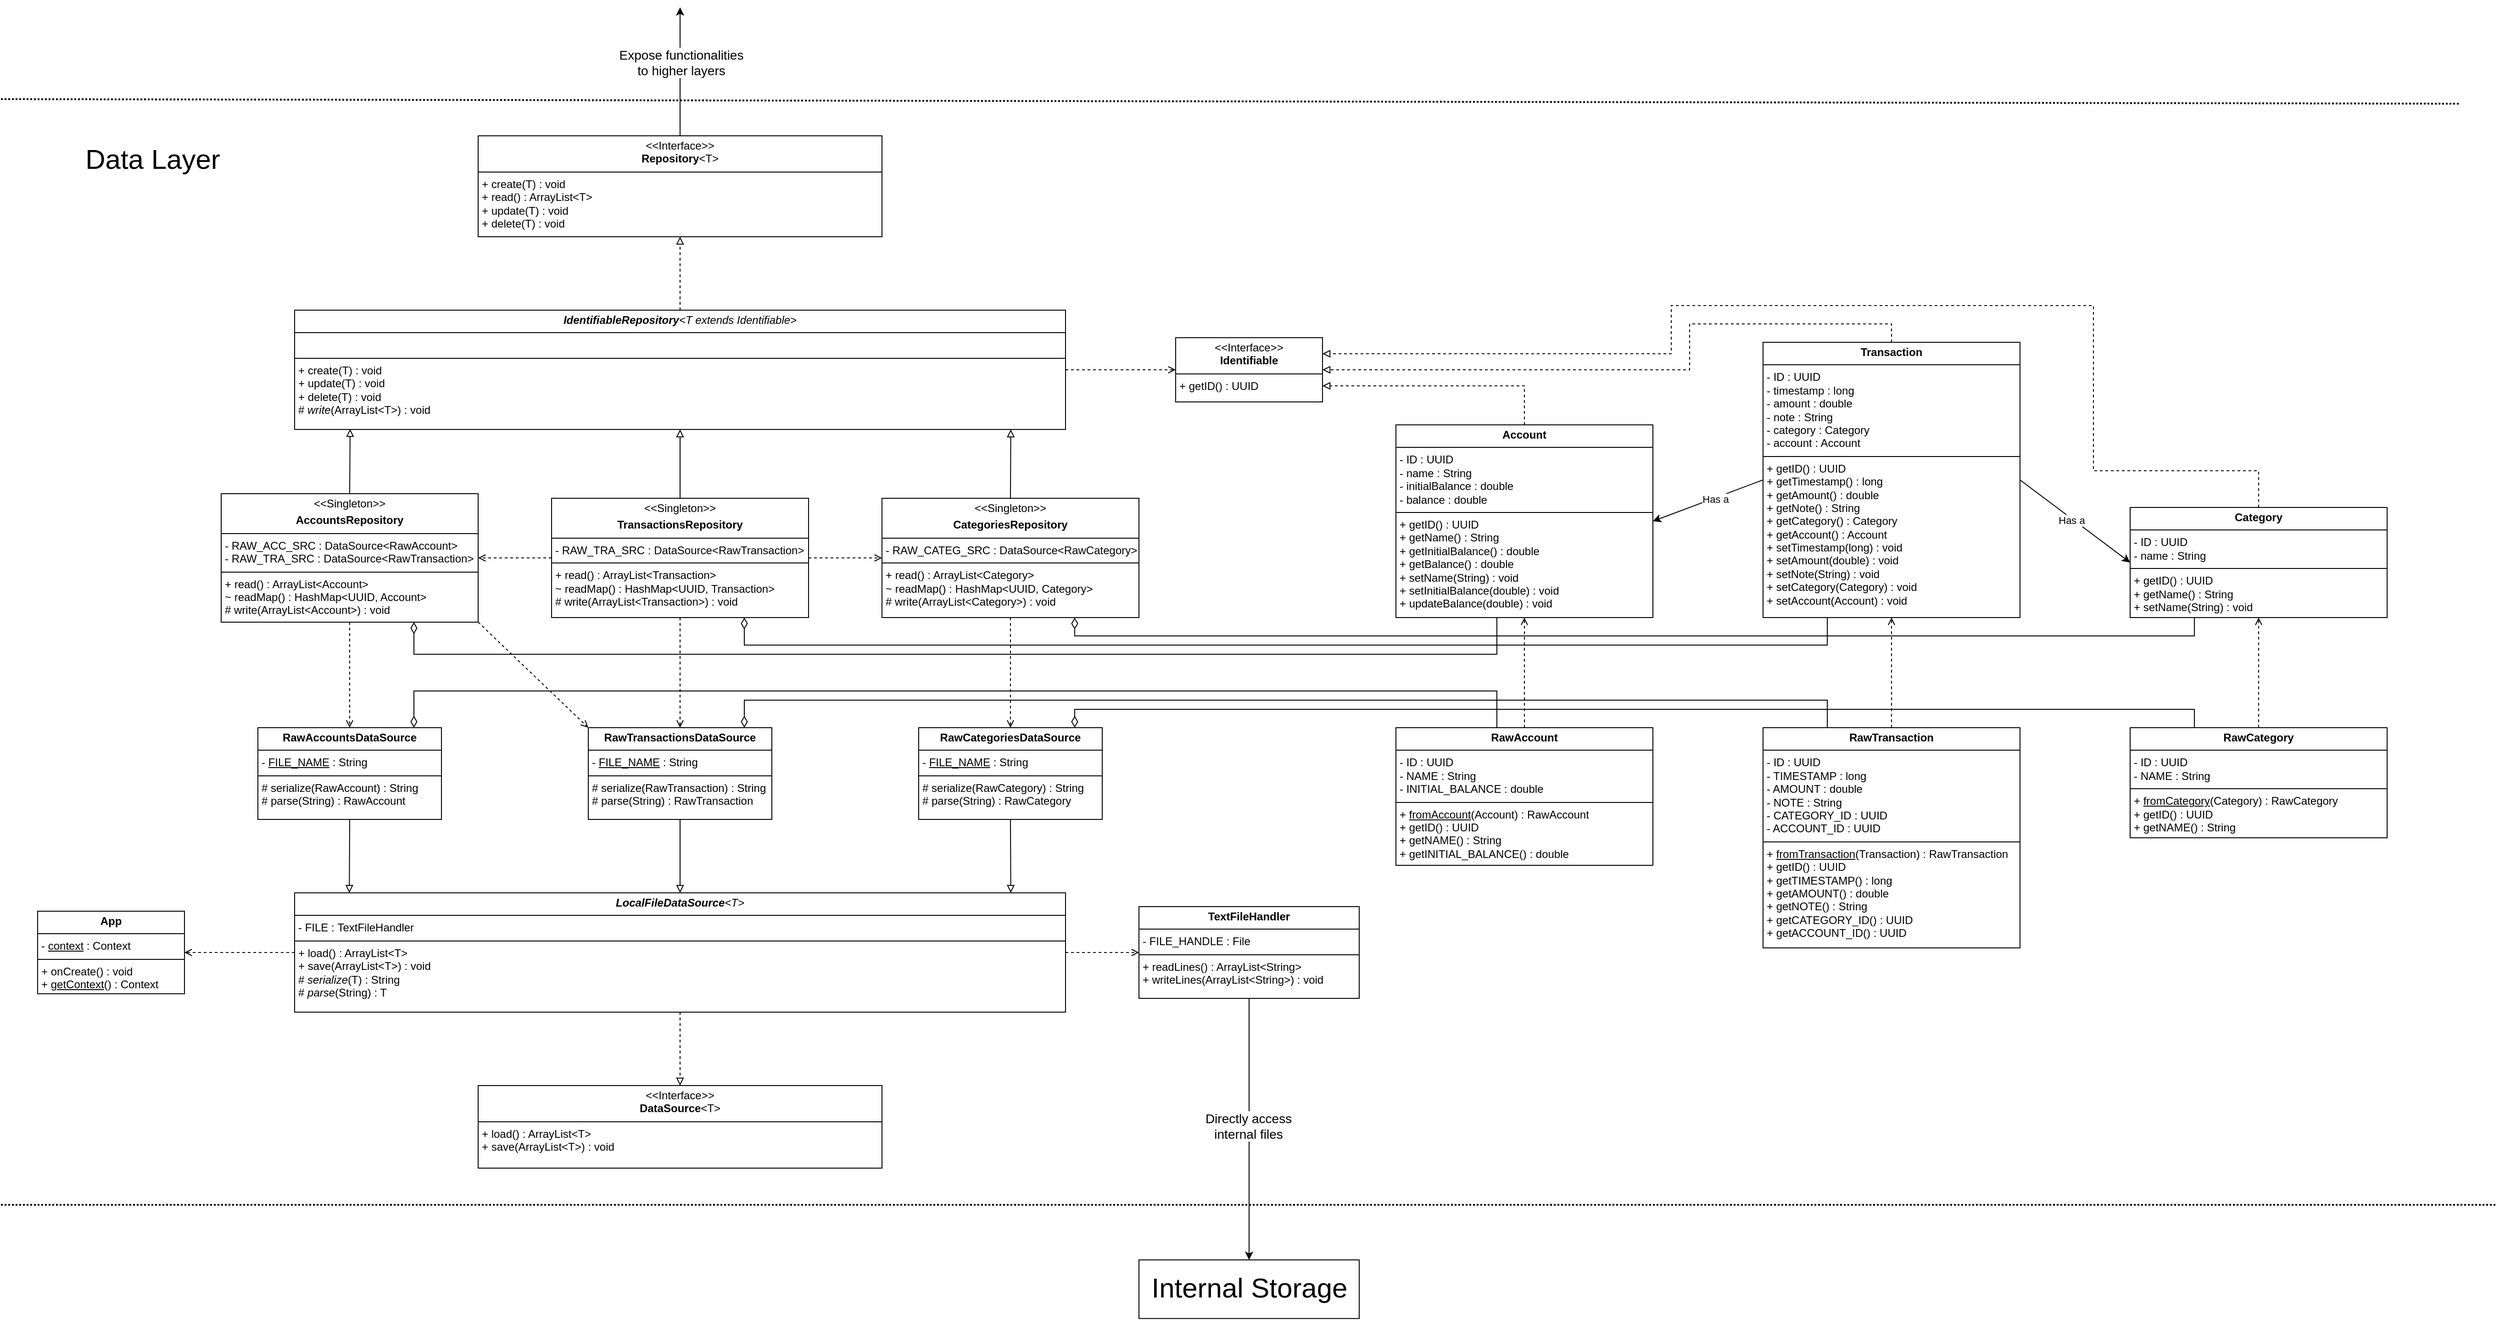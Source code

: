 <mxfile version="26.2.13" pages="2">
  <diagram name="diagram" id="6ukGMBzUbouidtLYa3Sw">
    <mxGraphModel dx="3383" dy="3013" grid="1" gridSize="10" guides="1" tooltips="1" connect="1" arrows="1" fold="1" page="1" pageScale="1" pageWidth="827" pageHeight="1169" background="none" math="0" shadow="0">
      <root>
        <mxCell id="0" />
        <mxCell id="1" parent="0" />
        <mxCell id="Ca-HSD1cl0IYTj0no1Oc-30" style="rounded=0;orthogonalLoop=1;jettySize=auto;html=1;endSize=6;strokeWidth=1;endArrow=block;endFill=0;dashed=1;edgeStyle=orthogonalEdgeStyle;elbow=vertical;entryX=1;entryY=0.75;entryDx=0;entryDy=0;exitX=0.5;exitY=0;exitDx=0;exitDy=0;" parent="1" edge="1" target="Ca-HSD1cl0IYTj0no1Oc-8" source="0mk0P4tBSOYKn8ylM31y-5">
          <mxGeometry relative="1" as="geometry">
            <mxPoint x="940" y="370" as="sourcePoint" />
            <mxPoint x="760" y="320" as="targetPoint" />
          </mxGeometry>
        </mxCell>
        <mxCell id="0mk0P4tBSOYKn8ylM31y-1" style="rounded=0;orthogonalLoop=1;jettySize=auto;html=1;exitX=1;exitY=0.5;exitDx=0;exitDy=0;entryX=0;entryY=0.5;entryDx=0;entryDy=0;endSize=6;strokeWidth=1;endArrow=open;endFill=0;dashed=1;labelBackgroundColor=none;" edge="1" parent="1" source="Ca-HSD1cl0IYTj0no1Oc-15" target="Ca-HSD1cl0IYTj0no1Oc-8">
          <mxGeometry relative="1" as="geometry">
            <mxPoint x="620" y="425.0" as="sourcePoint" />
            <mxPoint x="460" y="425.0" as="targetPoint" />
          </mxGeometry>
        </mxCell>
        <mxCell id="s0Vr-8dEI3E9MCX5EE9J-1" style="edgeStyle=orthogonalEdgeStyle;rounded=0;orthogonalLoop=1;jettySize=auto;html=1;exitX=0.5;exitY=0;exitDx=0;exitDy=0;labelBackgroundColor=none;" edge="1" parent="1" source="Ca-HSD1cl0IYTj0no1Oc-9">
          <mxGeometry relative="1" as="geometry">
            <mxPoint x="-20" y="-65" as="targetPoint" />
          </mxGeometry>
        </mxCell>
        <mxCell id="s0Vr-8dEI3E9MCX5EE9J-3" value="&lt;font style=&quot;font-size: 14px;&quot;&gt;Expose functionalities&lt;/font&gt;&lt;div&gt;&lt;font style=&quot;font-size: 14px;&quot;&gt;to higher layers&lt;/font&gt;&lt;/div&gt;" style="edgeLabel;html=1;align=center;verticalAlign=middle;resizable=0;points=[];labelBackgroundColor=default;" vertex="1" connectable="0" parent="s0Vr-8dEI3E9MCX5EE9J-1">
          <mxGeometry x="0.2" y="1" relative="1" as="geometry">
            <mxPoint x="1" y="4" as="offset" />
          </mxGeometry>
        </mxCell>
        <mxCell id="Ca-HSD1cl0IYTj0no1Oc-9" value="&lt;p style=&quot;margin:0px;margin-top:4px;text-align:center;&quot;&gt;&amp;lt;&amp;lt;Interface&amp;gt;&amp;gt;&lt;br&gt;&lt;b&gt;Repository&lt;/b&gt;&amp;lt;T&amp;gt;&lt;/p&gt;&lt;hr size=&quot;1&quot; style=&quot;border-style:solid;&quot;&gt;&lt;p style=&quot;margin:0px;margin-left:4px;&quot;&gt;+ create(T) : void&lt;br&gt;&lt;/p&gt;&lt;p style=&quot;margin:0px;margin-left:4px;&quot;&gt;+ read() : ArrayList&amp;lt;T&amp;gt;&lt;/p&gt;&lt;p style=&quot;margin:0px;margin-left:4px;&quot;&gt;+ update(T) : void&lt;/p&gt;&lt;p style=&quot;margin:0px;margin-left:4px;&quot;&gt;+ delete(T) : void&lt;/p&gt;" style="verticalAlign=top;align=left;overflow=fill;html=1;whiteSpace=wrap;labelBackgroundColor=none;" parent="1" vertex="1">
          <mxGeometry x="-240" y="75" width="440" height="110" as="geometry" />
        </mxCell>
        <mxCell id="Ca-HSD1cl0IYTj0no1Oc-15" value="&lt;p style=&quot;margin:0px;margin-top:4px;text-align:center;&quot;&gt;&lt;i&gt;&lt;b&gt;IdentifiableRepository&lt;/b&gt;&amp;lt;T extends Identifiable&amp;gt;&lt;/i&gt;&lt;/p&gt;&lt;hr size=&quot;1&quot; style=&quot;border-style:solid;&quot;&gt;&lt;p style=&quot;margin:0px;margin-left:4px;&quot;&gt;&lt;br&gt;&lt;/p&gt;&lt;hr size=&quot;1&quot; style=&quot;border-style:solid;&quot;&gt;&lt;p style=&quot;margin: 0px 0px 0px 4px;&quot;&gt;+ create(T) : void&lt;br&gt;&lt;/p&gt;&lt;p style=&quot;margin: 0px 0px 0px 4px;&quot;&gt;&lt;span style=&quot;color: light-dark(rgb(0, 0, 0), rgb(255, 255, 255));&quot;&gt;+ update(T) : void&lt;/span&gt;&lt;/p&gt;&lt;p style=&quot;margin: 0px 0px 0px 4px;&quot;&gt;+ delete(T) : void&lt;/p&gt;&lt;p style=&quot;margin: 0px 0px 0px 4px;&quot;&gt;#&amp;nbsp;&lt;i&gt;write&lt;/i&gt;(ArrayList&amp;lt;T&amp;gt;) : void&lt;/p&gt;" style="verticalAlign=top;align=left;overflow=fill;html=1;whiteSpace=wrap;labelBackgroundColor=none;" parent="1" vertex="1">
          <mxGeometry x="-440" y="265" width="840" height="130" as="geometry" />
        </mxCell>
        <mxCell id="Ca-HSD1cl0IYTj0no1Oc-22" value="&lt;p style=&quot;margin:0px;margin-top:4px;text-align:center;&quot;&gt;&amp;lt;&amp;lt;Singleton&amp;gt;&amp;gt;&lt;/p&gt;&lt;p style=&quot;margin:0px;margin-top:4px;text-align:center;&quot;&gt;&lt;b&gt;AccountsRepository&lt;/b&gt;&lt;/p&gt;&lt;hr size=&quot;1&quot; style=&quot;border-style:solid;&quot;&gt;&lt;p style=&quot;margin:0px;margin-left:4px;&quot;&gt;&lt;span style=&quot;color: light-dark(rgb(0, 0, 0), rgb(255, 255, 255));&quot;&gt;- RAW_ACC_SRC : DataSource&amp;lt;RawAccount&amp;gt;&lt;/span&gt;&lt;/p&gt;&lt;p style=&quot;margin:0px;margin-left:4px;&quot;&gt;- RAW_TRA_SRC&amp;nbsp;:&amp;nbsp;DataSource&amp;lt;RawTransaction&amp;gt;&lt;/p&gt;&lt;hr size=&quot;1&quot; style=&quot;border-style:solid;&quot;&gt;&lt;p style=&quot;margin: 0px 0px 0px 4px;&quot;&gt;&lt;span style=&quot;color: light-dark(rgb(0, 0, 0), rgb(255, 255, 255));&quot;&gt;+ read() : ArrayList&amp;lt;Account&amp;gt;&lt;/span&gt;&lt;/p&gt;&lt;p style=&quot;margin: 0px 0px 0px 4px;&quot;&gt;~ readMap() :&amp;nbsp;HashMap&amp;lt;UUID, Account&amp;gt;&lt;/p&gt;&lt;p style=&quot;margin: 0px 0px 0px 4px;&quot;&gt;# write(&lt;span style=&quot;color: light-dark(rgb(0, 0, 0), rgb(255, 255, 255));&quot;&gt;ArrayList&amp;lt;Account&amp;gt;&lt;/span&gt;&lt;span style=&quot;color: light-dark(rgb(0, 0, 0), rgb(255, 255, 255));&quot;&gt;) : void&lt;/span&gt;&lt;/p&gt;&lt;div&gt;&lt;br&gt;&lt;/div&gt;" style="verticalAlign=top;align=left;overflow=fill;html=1;whiteSpace=wrap;labelBackgroundColor=none;" parent="1" vertex="1">
          <mxGeometry x="-520" y="465" width="280" height="140" as="geometry" />
        </mxCell>
        <mxCell id="Ca-HSD1cl0IYTj0no1Oc-27" value="&lt;p style=&quot;margin:0px;margin-top:4px;text-align:center;&quot;&gt;&amp;lt;&amp;lt;Singleton&amp;gt;&amp;gt;&lt;/p&gt;&lt;p style=&quot;margin:0px;margin-top:4px;text-align:center;&quot;&gt;&lt;b&gt;CategoriesRepository&lt;/b&gt;&lt;/p&gt;&lt;hr size=&quot;1&quot; style=&quot;border-style:solid;&quot;&gt;&lt;p style=&quot;margin:0px;margin-left:4px;&quot;&gt;&lt;span style=&quot;color: light-dark(rgb(0, 0, 0), rgb(255, 255, 255));&quot;&gt;-&amp;nbsp;&lt;/span&gt;RAW_CATEG_SRC&lt;span style=&quot;color: light-dark(rgb(0, 0, 0), rgb(255, 255, 255));&quot;&gt;&amp;nbsp;: DataSource&amp;lt;RawCategory&amp;gt;&lt;/span&gt;&lt;/p&gt;&lt;hr size=&quot;1&quot; style=&quot;border-style:solid;&quot;&gt;&lt;p style=&quot;margin: 0px 0px 0px 4px;&quot;&gt;&lt;span style=&quot;color: light-dark(rgb(0, 0, 0), rgb(255, 255, 255));&quot;&gt;+ read() : ArrayList&amp;lt;Category&amp;gt;&lt;/span&gt;&lt;/p&gt;&lt;p style=&quot;margin: 0px 0px 0px 4px;&quot;&gt;~ readMap() :&amp;nbsp;HashMap&amp;lt;UUID, Category&amp;gt;&lt;/p&gt;&lt;p style=&quot;margin: 0px 0px 0px 4px;&quot;&gt;# write(&lt;span style=&quot;color: light-dark(rgb(0, 0, 0), rgb(255, 255, 255));&quot;&gt;ArrayList&amp;lt;Category&amp;gt;&lt;/span&gt;&lt;span style=&quot;color: light-dark(rgb(0, 0, 0), rgb(255, 255, 255));&quot;&gt;) : void&lt;/span&gt;&lt;/p&gt;&lt;div&gt;&lt;br&gt;&lt;/div&gt;" style="verticalAlign=top;align=left;overflow=fill;html=1;whiteSpace=wrap;labelBackgroundColor=none;" parent="1" vertex="1">
          <mxGeometry x="200" y="470" width="280" height="130" as="geometry" />
        </mxCell>
        <mxCell id="Ca-HSD1cl0IYTj0no1Oc-28" value="&lt;p style=&quot;margin:0px;margin-top:4px;text-align:center;&quot;&gt;&amp;lt;&amp;lt;Singleton&amp;gt;&amp;gt;&lt;/p&gt;&lt;p style=&quot;margin:0px;margin-top:4px;text-align:center;&quot;&gt;&lt;b&gt;TransactionsRepository&lt;/b&gt;&lt;/p&gt;&lt;hr size=&quot;1&quot; style=&quot;border-style:solid;&quot;&gt;&lt;p style=&quot;margin:0px;margin-left:4px;&quot;&gt;- RAW_TRA_SRC&amp;nbsp;:&amp;nbsp;DataSource&amp;lt;RawTransaction&amp;gt;&lt;/p&gt;&lt;hr size=&quot;1&quot; style=&quot;border-style:solid;&quot;&gt;&lt;p style=&quot;margin: 0px 0px 0px 4px;&quot;&gt;&lt;span style=&quot;color: light-dark(rgb(0, 0, 0), rgb(255, 255, 255));&quot;&gt;+ read() : ArrayList&amp;lt;Transaction&amp;gt;&lt;/span&gt;&lt;/p&gt;&lt;p style=&quot;margin: 0px 0px 0px 4px;&quot;&gt;~ readMap() :&amp;nbsp;HashMap&amp;lt;UUID, Transaction&amp;gt;&lt;/p&gt;&lt;p style=&quot;margin: 0px 0px 0px 4px;&quot;&gt;# write(&lt;span style=&quot;color: light-dark(rgb(0, 0, 0), rgb(255, 255, 255));&quot;&gt;ArrayList&amp;lt;&lt;/span&gt;Transaction&lt;span style=&quot;color: light-dark(rgb(0, 0, 0), rgb(255, 255, 255));&quot;&gt;&amp;gt;&lt;/span&gt;&lt;span style=&quot;color: light-dark(rgb(0, 0, 0), rgb(255, 255, 255));&quot;&gt;) : void&lt;/span&gt;&lt;/p&gt;&lt;div&gt;&lt;br&gt;&lt;/div&gt;" style="verticalAlign=top;align=left;overflow=fill;html=1;whiteSpace=wrap;labelBackgroundColor=none;" parent="1" vertex="1">
          <mxGeometry x="-160" y="470" width="280" height="130" as="geometry" />
        </mxCell>
        <mxCell id="Ca-HSD1cl0IYTj0no1Oc-32" style="rounded=0;orthogonalLoop=1;jettySize=auto;html=1;exitX=0.5;exitY=0;exitDx=0;exitDy=0;entryX=0.5;entryY=1;entryDx=0;entryDy=0;endSize=6;strokeWidth=1;endArrow=block;endFill=0;dashed=1;labelBackgroundColor=none;" parent="1" source="Ca-HSD1cl0IYTj0no1Oc-15" target="Ca-HSD1cl0IYTj0no1Oc-9" edge="1">
          <mxGeometry relative="1" as="geometry">
            <mxPoint x="-340" y="235.0" as="sourcePoint" />
            <mxPoint x="-500" y="235.0" as="targetPoint" />
          </mxGeometry>
        </mxCell>
        <mxCell id="Ca-HSD1cl0IYTj0no1Oc-33" style="rounded=0;orthogonalLoop=1;jettySize=auto;html=1;exitX=0.5;exitY=0;exitDx=0;exitDy=0;endSize=6;strokeWidth=1;endArrow=block;endFill=0;entryX=0.072;entryY=0.996;entryDx=0;entryDy=0;entryPerimeter=0;labelBackgroundColor=none;" parent="1" source="Ca-HSD1cl0IYTj0no1Oc-22" target="Ca-HSD1cl0IYTj0no1Oc-15" edge="1">
          <mxGeometry relative="1" as="geometry">
            <mxPoint x="-510" y="455.0" as="sourcePoint" />
            <mxPoint x="-370" y="425" as="targetPoint" />
          </mxGeometry>
        </mxCell>
        <mxCell id="Ca-HSD1cl0IYTj0no1Oc-34" style="rounded=0;orthogonalLoop=1;jettySize=auto;html=1;exitX=0.5;exitY=0;exitDx=0;exitDy=0;endSize=6;strokeWidth=1;endArrow=block;endFill=0;entryX=0.5;entryY=1;entryDx=0;entryDy=0;labelBackgroundColor=none;" parent="1" source="Ca-HSD1cl0IYTj0no1Oc-28" target="Ca-HSD1cl0IYTj0no1Oc-15" edge="1">
          <mxGeometry relative="1" as="geometry">
            <mxPoint x="-190" y="466" as="sourcePoint" />
            <mxPoint x="-190" y="395" as="targetPoint" />
          </mxGeometry>
        </mxCell>
        <mxCell id="Ca-HSD1cl0IYTj0no1Oc-35" style="rounded=0;orthogonalLoop=1;jettySize=auto;html=1;exitX=0.5;exitY=0;exitDx=0;exitDy=0;endSize=6;strokeWidth=1;endArrow=block;endFill=0;entryX=0.929;entryY=1;entryDx=0;entryDy=0;entryPerimeter=0;labelBackgroundColor=none;" parent="1" source="Ca-HSD1cl0IYTj0no1Oc-27" target="Ca-HSD1cl0IYTj0no1Oc-15" edge="1">
          <mxGeometry relative="1" as="geometry">
            <mxPoint x="170" y="485" as="sourcePoint" />
            <mxPoint x="340" y="415" as="targetPoint" />
          </mxGeometry>
        </mxCell>
        <mxCell id="Ca-HSD1cl0IYTj0no1Oc-36" style="rounded=0;orthogonalLoop=1;jettySize=auto;html=1;exitX=0;exitY=0.5;exitDx=0;exitDy=0;entryX=1;entryY=0.5;entryDx=0;entryDy=0;endSize=6;strokeWidth=1;endArrow=open;endFill=0;dashed=1;labelBackgroundColor=none;" parent="1" source="Ca-HSD1cl0IYTj0no1Oc-28" target="Ca-HSD1cl0IYTj0no1Oc-22" edge="1">
          <mxGeometry relative="1" as="geometry">
            <mxPoint x="-120" y="645.0" as="sourcePoint" />
            <mxPoint x="-280" y="645.0" as="targetPoint" />
          </mxGeometry>
        </mxCell>
        <mxCell id="Ca-HSD1cl0IYTj0no1Oc-37" style="rounded=0;orthogonalLoop=1;jettySize=auto;html=1;exitX=1;exitY=0.5;exitDx=0;exitDy=0;entryX=0;entryY=0.5;entryDx=0;entryDy=0;endSize=6;strokeWidth=1;endArrow=open;endFill=0;dashed=1;labelBackgroundColor=none;" parent="1" source="Ca-HSD1cl0IYTj0no1Oc-28" target="Ca-HSD1cl0IYTj0no1Oc-27" edge="1">
          <mxGeometry relative="1" as="geometry">
            <mxPoint x="40" y="640.0" as="sourcePoint" />
            <mxPoint x="-120" y="640.0" as="targetPoint" />
          </mxGeometry>
        </mxCell>
        <mxCell id="Ca-HSD1cl0IYTj0no1Oc-38" style="rounded=0;orthogonalLoop=1;jettySize=auto;html=1;exitX=0.5;exitY=1;exitDx=0;exitDy=0;entryX=0.5;entryY=0;entryDx=0;entryDy=0;endSize=6;strokeWidth=1;endArrow=open;endFill=0;dashed=1;labelBackgroundColor=none;" parent="1" source="Ca-HSD1cl0IYTj0no1Oc-22" target="Ca-HSD1cl0IYTj0no1Oc-2" edge="1">
          <mxGeometry relative="1" as="geometry">
            <mxPoint x="-413" y="640.0" as="sourcePoint" />
            <mxPoint x="-573" y="640.0" as="targetPoint" />
          </mxGeometry>
        </mxCell>
        <mxCell id="Ca-HSD1cl0IYTj0no1Oc-39" style="rounded=0;orthogonalLoop=1;jettySize=auto;html=1;exitX=1;exitY=1;exitDx=0;exitDy=0;entryX=0;entryY=0;entryDx=0;entryDy=0;endSize=6;strokeWidth=1;endArrow=open;endFill=0;dashed=1;labelBackgroundColor=none;" parent="1" source="Ca-HSD1cl0IYTj0no1Oc-22" target="Ca-HSD1cl0IYTj0no1Oc-19" edge="1">
          <mxGeometry relative="1" as="geometry">
            <mxPoint x="-220" y="630" as="sourcePoint" />
            <mxPoint x="-140" y="710" as="targetPoint" />
          </mxGeometry>
        </mxCell>
        <mxCell id="Ca-HSD1cl0IYTj0no1Oc-40" style="rounded=0;orthogonalLoop=1;jettySize=auto;html=1;exitX=0.5;exitY=1;exitDx=0;exitDy=0;entryX=0.5;entryY=0;entryDx=0;entryDy=0;endSize=6;strokeWidth=1;endArrow=open;endFill=0;dashed=1;labelBackgroundColor=none;" parent="1" source="Ca-HSD1cl0IYTj0no1Oc-28" target="Ca-HSD1cl0IYTj0no1Oc-19" edge="1">
          <mxGeometry relative="1" as="geometry">
            <mxPoint x="50" y="640.0" as="sourcePoint" />
            <mxPoint x="-110" y="640.0" as="targetPoint" />
          </mxGeometry>
        </mxCell>
        <mxCell id="Ca-HSD1cl0IYTj0no1Oc-41" style="rounded=0;orthogonalLoop=1;jettySize=auto;html=1;exitX=0.5;exitY=1;exitDx=0;exitDy=0;entryX=0.5;entryY=0;entryDx=0;entryDy=0;endSize=6;strokeWidth=1;endArrow=open;endFill=0;dashed=1;labelBackgroundColor=none;" parent="1" source="Ca-HSD1cl0IYTj0no1Oc-27" target="Ca-HSD1cl0IYTj0no1Oc-21" edge="1">
          <mxGeometry relative="1" as="geometry">
            <mxPoint x="-10" y="615" as="sourcePoint" />
            <mxPoint x="-10" y="700" as="targetPoint" />
          </mxGeometry>
        </mxCell>
        <mxCell id="Ca-HSD1cl0IYTj0no1Oc-64" value="Data Layer" style="text;html=1;align=center;verticalAlign=middle;resizable=0;points=[];autosize=1;strokeColor=none;fillColor=none;fontSize=30;labelBackgroundColor=none;" parent="1" vertex="1">
          <mxGeometry x="-680" y="75" width="170" height="50" as="geometry" />
        </mxCell>
        <mxCell id="Ca-HSD1cl0IYTj0no1Oc-8" value="&lt;p style=&quot;margin:0px;margin-top:4px;text-align:center;&quot;&gt;&amp;lt;&amp;lt;Interface&amp;gt;&amp;gt;&lt;br&gt;&lt;b&gt;Identifiable&lt;/b&gt;&lt;/p&gt;&lt;hr size=&quot;1&quot; style=&quot;border-style:solid;&quot;&gt;&lt;p style=&quot;margin:0px;margin-left:4px;&quot;&gt;+ getID() : UUID&lt;br&gt;&lt;/p&gt;" style="verticalAlign=top;align=left;overflow=fill;html=1;whiteSpace=wrap;labelBackgroundColor=none;" parent="1" vertex="1">
          <mxGeometry x="520" y="295" width="160" height="70" as="geometry" />
        </mxCell>
        <mxCell id="0mk0P4tBSOYKn8ylM31y-3" value="" style="endArrow=none;html=1;strokeWidth=2;rounded=0;dashed=1;dashPattern=1 1;" edge="1" parent="1">
          <mxGeometry width="50" height="50" relative="1" as="geometry">
            <mxPoint x="-760" y="35" as="sourcePoint" />
            <mxPoint x="1920" y="40" as="targetPoint" />
          </mxGeometry>
        </mxCell>
        <mxCell id="Ca-HSD1cl0IYTj0no1Oc-71" value="" style="group;labelBackgroundColor=none;" parent="1" vertex="1" connectable="0">
          <mxGeometry x="480.003" y="1299.999" width="240" height="63.871" as="geometry" />
        </mxCell>
        <mxCell id="Ca-HSD1cl0IYTj0no1Oc-65" value="" style="rounded=0;whiteSpace=wrap;html=1;labelBackgroundColor=none;" parent="Ca-HSD1cl0IYTj0no1Oc-71" vertex="1">
          <mxGeometry width="240" height="63.871" as="geometry" />
        </mxCell>
        <mxCell id="Ca-HSD1cl0IYTj0no1Oc-66" value="Internal Storage" style="text;html=1;align=center;verticalAlign=middle;resizable=0;points=[];autosize=1;strokeColor=none;fillColor=none;fontSize=30;labelBackgroundColor=none;" parent="Ca-HSD1cl0IYTj0no1Oc-71" vertex="1">
          <mxGeometry y="5.323" width="240" height="50" as="geometry" />
        </mxCell>
        <mxCell id="Ca-HSD1cl0IYTj0no1Oc-2" value="&lt;p style=&quot;margin:0px;margin-top:4px;text-align:center;&quot;&gt;&lt;b&gt;RawAccountsDataSource&lt;/b&gt;&lt;/p&gt;&lt;hr size=&quot;1&quot; style=&quot;border-style:solid;&quot;&gt;&lt;p style=&quot;margin:0px;margin-left:4px;&quot;&gt;- &lt;u&gt;FILE_NAME&lt;/u&gt;&amp;nbsp;: String&lt;/p&gt;&lt;hr size=&quot;1&quot; style=&quot;border-style:solid;&quot;&gt;&lt;p style=&quot;margin: 0px 0px 0px 4px;&quot;&gt;#&lt;span style=&quot;color: light-dark(rgb(0, 0, 0), rgb(255, 255, 255));&quot;&gt;&amp;nbsp;&lt;/span&gt;&lt;span style=&quot;color: light-dark(rgb(0, 0, 0), rgb(255, 255, 255));&quot;&gt;serialize(RawAccount) : String&lt;/span&gt;&lt;/p&gt;&lt;p style=&quot;margin: 0px 0px 0px 4px;&quot;&gt;&lt;span style=&quot;color: light-dark(rgb(0, 0, 0), rgb(255, 255, 255));&quot;&gt;#&amp;nbsp;parse(String) :&amp;nbsp;&lt;/span&gt;&lt;span style=&quot;color: light-dark(rgb(0, 0, 0), rgb(255, 255, 255));&quot;&gt;RawAccount&lt;/span&gt;&lt;/p&gt;" style="verticalAlign=top;align=left;overflow=fill;html=1;whiteSpace=wrap;labelBackgroundColor=none;" parent="1" vertex="1">
          <mxGeometry x="-480" y="720" width="200" height="100" as="geometry" />
        </mxCell>
        <mxCell id="Ca-HSD1cl0IYTj0no1Oc-72" style="edgeStyle=orthogonalEdgeStyle;rounded=0;orthogonalLoop=1;jettySize=auto;html=1;exitX=0.5;exitY=1;exitDx=0;exitDy=0;entryX=0.5;entryY=0;entryDx=0;entryDy=0;labelBackgroundColor=none;" parent="1" source="Ca-HSD1cl0IYTj0no1Oc-7" target="Ca-HSD1cl0IYTj0no1Oc-65" edge="1">
          <mxGeometry relative="1" as="geometry">
            <mxPoint x="600" y="1350" as="targetPoint" />
          </mxGeometry>
        </mxCell>
        <mxCell id="Ca-HSD1cl0IYTj0no1Oc-76" value="&lt;font style=&quot;font-size: 14px;&quot;&gt;Directly access&lt;/font&gt;&lt;div&gt;&lt;font style=&quot;font-size: 14px;&quot;&gt;internal files&lt;/font&gt;&lt;/div&gt;" style="edgeLabel;html=1;align=center;verticalAlign=middle;resizable=0;points=[];labelBackgroundColor=default;" parent="Ca-HSD1cl0IYTj0no1Oc-72" vertex="1" connectable="0">
          <mxGeometry x="-0.025" y="-1" relative="1" as="geometry">
            <mxPoint as="offset" />
          </mxGeometry>
        </mxCell>
        <mxCell id="Ca-HSD1cl0IYTj0no1Oc-6" value="&lt;p style=&quot;margin:0px;margin-top:4px;text-align:center;&quot;&gt;&lt;b style=&quot;color: light-dark(rgb(0, 0, 0), rgb(255, 255, 255));&quot;&gt;&lt;i&gt;LocalFileDataSource&lt;/i&gt;&lt;/b&gt;&lt;span style=&quot;color: light-dark(rgb(0, 0, 0), rgb(255, 255, 255));&quot;&gt;&lt;i&gt;&amp;lt;T&amp;gt;&lt;/i&gt;&lt;/span&gt;&lt;/p&gt;&lt;hr size=&quot;1&quot; style=&quot;border-style:solid;&quot;&gt;&lt;p style=&quot;margin:0px;margin-left:4px;&quot;&gt;- FILE :&amp;nbsp;&lt;span style=&quot;color: light-dark(rgb(0, 0, 0), rgb(255, 255, 255));&quot;&gt;TextFileHandler&lt;/span&gt;&lt;/p&gt;&lt;hr size=&quot;1&quot; style=&quot;border-style:solid;&quot;&gt;&lt;p style=&quot;margin:0px;margin-left:4px;&quot;&gt;+ load() : ArrayList&amp;lt;T&amp;gt;&lt;br&gt;+ save(ArrayList&amp;lt;T&amp;gt;) : void&lt;/p&gt;&lt;p style=&quot;margin:0px;margin-left:4px;&quot;&gt;#&lt;span style=&quot;color: light-dark(rgb(0, 0, 0), rgb(255, 255, 255));&quot;&gt;&amp;nbsp;&lt;/span&gt;&lt;span style=&quot;color: light-dark(rgb(0, 0, 0), rgb(255, 255, 255));&quot;&gt;&lt;i&gt;serialize&lt;/i&gt;(T) : String&lt;/span&gt;&lt;/p&gt;&lt;p style=&quot;margin:0px;margin-left:4px;&quot;&gt;&lt;span style=&quot;color: light-dark(rgb(0, 0, 0), rgb(255, 255, 255));&quot;&gt;# &lt;i&gt;parse&lt;/i&gt;(String) : T&lt;/span&gt;&lt;/p&gt;" style="verticalAlign=top;align=left;overflow=fill;html=1;whiteSpace=wrap;labelBackgroundColor=none;" parent="1" vertex="1">
          <mxGeometry x="-440" y="900" width="840" height="130" as="geometry" />
        </mxCell>
        <mxCell id="Ca-HSD1cl0IYTj0no1Oc-7" value="&lt;p style=&quot;margin:0px;margin-top:4px;text-align:center;&quot;&gt;&lt;b&gt;TextFileHandler&lt;/b&gt;&lt;/p&gt;&lt;hr size=&quot;1&quot; style=&quot;border-style:solid;&quot;&gt;&lt;p style=&quot;margin:0px;margin-left:4px;&quot;&gt;- FILE_HANDLE : File&lt;/p&gt;&lt;hr size=&quot;1&quot; style=&quot;border-style:solid;&quot;&gt;&lt;p style=&quot;margin:0px;margin-left:4px;&quot;&gt;+ readLines() : ArrayList&amp;lt;String&amp;gt;&lt;/p&gt;&lt;p style=&quot;margin:0px;margin-left:4px;&quot;&gt;+ writeLines(&lt;span style=&quot;color: light-dark(rgb(0, 0, 0), rgb(255, 255, 255));&quot;&gt;ArrayList&amp;lt;String&amp;gt;&lt;/span&gt;&lt;span style=&quot;color: light-dark(rgb(0, 0, 0), rgb(255, 255, 255));&quot;&gt;) : void&lt;/span&gt;&lt;/p&gt;" style="verticalAlign=top;align=left;overflow=fill;html=1;whiteSpace=wrap;labelBackgroundColor=none;" parent="1" vertex="1">
          <mxGeometry x="480" y="915" width="240" height="100" as="geometry" />
        </mxCell>
        <mxCell id="Ca-HSD1cl0IYTj0no1Oc-11" value="&lt;p style=&quot;margin:0px;margin-top:4px;text-align:center;&quot;&gt;&amp;lt;&amp;lt;Interface&amp;gt;&amp;gt;&lt;br&gt;&lt;b&gt;DataSource&lt;/b&gt;&amp;lt;T&amp;gt;&lt;/p&gt;&lt;hr size=&quot;1&quot; style=&quot;border-style:solid;&quot;&gt;&lt;p style=&quot;margin:0px;margin-left:4px;&quot;&gt;&lt;span style=&quot;color: light-dark(rgb(0, 0, 0), rgb(255, 255, 255));&quot;&gt;+ load() : ArrayList&amp;lt;T&amp;gt;&lt;/span&gt;&lt;/p&gt;&lt;p style=&quot;margin:0px;margin-left:4px;&quot;&gt;+ save(&lt;span style=&quot;color: light-dark(rgb(0, 0, 0), rgb(255, 255, 255));&quot;&gt;ArrayList&amp;lt;T&amp;gt;&lt;/span&gt;&lt;span style=&quot;color: light-dark(rgb(0, 0, 0), rgb(255, 255, 255));&quot;&gt;) : void&lt;/span&gt;&lt;/p&gt;&lt;p style=&quot;margin:0px;margin-left:4px;&quot;&gt;&lt;br&gt;&lt;/p&gt;" style="verticalAlign=top;align=left;overflow=fill;html=1;whiteSpace=wrap;labelBackgroundColor=none;" parent="1" vertex="1">
          <mxGeometry x="-240" y="1110" width="440" height="90" as="geometry" />
        </mxCell>
        <mxCell id="Ca-HSD1cl0IYTj0no1Oc-19" value="&lt;p style=&quot;margin:0px;margin-top:4px;text-align:center;&quot;&gt;&lt;b&gt;RawTransactionsDataSource&lt;/b&gt;&lt;/p&gt;&lt;hr size=&quot;1&quot; style=&quot;border-style:solid;&quot;&gt;&lt;p style=&quot;margin:0px;margin-left:4px;&quot;&gt;- &lt;u&gt;FILE_NAME&lt;/u&gt;&amp;nbsp;: String&lt;/p&gt;&lt;hr size=&quot;1&quot; style=&quot;border-style:solid;&quot;&gt;&lt;p style=&quot;margin: 0px 0px 0px 4px;&quot;&gt;#&lt;span style=&quot;color: light-dark(rgb(0, 0, 0), rgb(255, 255, 255));&quot;&gt;&amp;nbsp;&lt;/span&gt;&lt;span style=&quot;color: light-dark(rgb(0, 0, 0), rgb(255, 255, 255));&quot;&gt;serialize(RawTransaction) : String&lt;/span&gt;&lt;/p&gt;&lt;p style=&quot;margin: 0px 0px 0px 4px;&quot;&gt;&lt;span style=&quot;color: light-dark(rgb(0, 0, 0), rgb(255, 255, 255));&quot;&gt;#&amp;nbsp;parse(String) :&amp;nbsp;&lt;/span&gt;&lt;span style=&quot;color: light-dark(rgb(0, 0, 0), rgb(255, 255, 255));&quot;&gt;RawTransaction&lt;/span&gt;&lt;/p&gt;" style="verticalAlign=top;align=left;overflow=fill;html=1;whiteSpace=wrap;labelBackgroundColor=none;" parent="1" vertex="1">
          <mxGeometry x="-120" y="720" width="200" height="100" as="geometry" />
        </mxCell>
        <mxCell id="Ca-HSD1cl0IYTj0no1Oc-21" value="&lt;p style=&quot;margin:0px;margin-top:4px;text-align:center;&quot;&gt;&lt;b&gt;RawCategoriesDataSource&lt;/b&gt;&lt;/p&gt;&lt;hr size=&quot;1&quot; style=&quot;border-style:solid;&quot;&gt;&lt;p style=&quot;margin:0px;margin-left:4px;&quot;&gt;- &lt;u&gt;FILE_NAME&lt;/u&gt;&amp;nbsp;: String&lt;/p&gt;&lt;hr size=&quot;1&quot; style=&quot;border-style:solid;&quot;&gt;&lt;p style=&quot;margin: 0px 0px 0px 4px;&quot;&gt;#&lt;span style=&quot;color: light-dark(rgb(0, 0, 0), rgb(255, 255, 255));&quot;&gt;&amp;nbsp;&lt;/span&gt;&lt;span style=&quot;color: light-dark(rgb(0, 0, 0), rgb(255, 255, 255));&quot;&gt;serialize(RawCategory) : String&lt;/span&gt;&lt;/p&gt;&lt;p style=&quot;margin: 0px 0px 0px 4px;&quot;&gt;&lt;span style=&quot;color: light-dark(rgb(0, 0, 0), rgb(255, 255, 255));&quot;&gt;#&amp;nbsp;parse(String) :&amp;nbsp;&lt;/span&gt;&lt;span style=&quot;color: light-dark(rgb(0, 0, 0), rgb(255, 255, 255));&quot;&gt;RawCategory&lt;/span&gt;&lt;/p&gt;" style="verticalAlign=top;align=left;overflow=fill;html=1;whiteSpace=wrap;labelBackgroundColor=none;" parent="1" vertex="1">
          <mxGeometry x="240" y="720" width="200" height="100" as="geometry" />
        </mxCell>
        <mxCell id="Ca-HSD1cl0IYTj0no1Oc-26" value="&lt;p style=&quot;margin:0px;margin-top:4px;text-align:center;&quot;&gt;&lt;b&gt;App&lt;/b&gt;&lt;/p&gt;&lt;hr size=&quot;1&quot; style=&quot;border-style:solid;&quot;&gt;&lt;p style=&quot;margin:0px;margin-left:4px;&quot;&gt;- &lt;u&gt;context&lt;/u&gt;&amp;nbsp;: Context&lt;/p&gt;&lt;hr size=&quot;1&quot; style=&quot;border-style:solid;&quot;&gt;&lt;p style=&quot;margin:0px;margin-left:4px;&quot;&gt;+ onCreate() : void&lt;/p&gt;&lt;p style=&quot;margin:0px;margin-left:4px;&quot;&gt;+ &lt;u&gt;getContext&lt;/u&gt;() : Context&lt;/p&gt;" style="verticalAlign=top;align=left;overflow=fill;html=1;whiteSpace=wrap;labelBackgroundColor=none;" parent="1" vertex="1">
          <mxGeometry x="-720" y="920" width="160" height="90" as="geometry" />
        </mxCell>
        <mxCell id="Ca-HSD1cl0IYTj0no1Oc-42" style="rounded=0;orthogonalLoop=1;jettySize=auto;html=1;exitX=0.5;exitY=1;exitDx=0;exitDy=0;entryX=0.5;entryY=0;entryDx=0;entryDy=0;endSize=6;strokeWidth=1;endArrow=block;endFill=0;labelBackgroundColor=none;" parent="1" source="Ca-HSD1cl0IYTj0no1Oc-19" target="Ca-HSD1cl0IYTj0no1Oc-6" edge="1">
          <mxGeometry relative="1" as="geometry">
            <mxPoint x="-80" y="870.0" as="sourcePoint" />
            <mxPoint x="-240" y="870.0" as="targetPoint" />
          </mxGeometry>
        </mxCell>
        <mxCell id="Ca-HSD1cl0IYTj0no1Oc-43" style="rounded=0;orthogonalLoop=1;jettySize=auto;html=1;exitX=0.5;exitY=1;exitDx=0;exitDy=0;entryX=0.5;entryY=0;entryDx=0;entryDy=0;endSize=6;strokeWidth=1;endArrow=block;endFill=0;dashed=1;labelBackgroundColor=none;" parent="1" source="Ca-HSD1cl0IYTj0no1Oc-6" target="Ca-HSD1cl0IYTj0no1Oc-11" edge="1">
          <mxGeometry relative="1" as="geometry">
            <mxPoint x="-413" y="930.0" as="sourcePoint" />
            <mxPoint x="-573" y="930.0" as="targetPoint" />
          </mxGeometry>
        </mxCell>
        <mxCell id="Ca-HSD1cl0IYTj0no1Oc-44" style="rounded=0;orthogonalLoop=1;jettySize=auto;html=1;exitX=0.5;exitY=1;exitDx=0;exitDy=0;endSize=6;strokeWidth=1;endArrow=block;endFill=0;entryX=0.929;entryY=0;entryDx=0;entryDy=0;entryPerimeter=0;labelBackgroundColor=none;" parent="1" source="Ca-HSD1cl0IYTj0no1Oc-21" target="Ca-HSD1cl0IYTj0no1Oc-6" edge="1">
          <mxGeometry relative="1" as="geometry">
            <mxPoint x="-10" y="830" as="sourcePoint" />
            <mxPoint x="320" y="870" as="targetPoint" />
          </mxGeometry>
        </mxCell>
        <mxCell id="Ca-HSD1cl0IYTj0no1Oc-45" style="rounded=0;orthogonalLoop=1;jettySize=auto;html=1;exitX=0.5;exitY=1;exitDx=0;exitDy=0;endSize=6;strokeWidth=1;endArrow=block;endFill=0;entryX=0.071;entryY=0;entryDx=0;entryDy=0;entryPerimeter=0;labelBackgroundColor=none;" parent="1" source="Ca-HSD1cl0IYTj0no1Oc-2" target="Ca-HSD1cl0IYTj0no1Oc-6" edge="1">
          <mxGeometry relative="1" as="geometry">
            <mxPoint x="-390" y="820" as="sourcePoint" />
            <mxPoint x="-390" y="900" as="targetPoint" />
          </mxGeometry>
        </mxCell>
        <mxCell id="Ca-HSD1cl0IYTj0no1Oc-46" style="rounded=0;orthogonalLoop=1;jettySize=auto;html=1;entryX=0;entryY=0.5;entryDx=0;entryDy=0;endSize=6;strokeWidth=1;endArrow=open;endFill=0;dashed=1;exitX=1;exitY=0.5;exitDx=0;exitDy=0;labelBackgroundColor=none;" parent="1" source="Ca-HSD1cl0IYTj0no1Oc-6" target="Ca-HSD1cl0IYTj0no1Oc-7" edge="1">
          <mxGeometry relative="1" as="geometry">
            <mxPoint x="400" y="1279" as="sourcePoint" />
            <mxPoint x="480" y="1120" as="targetPoint" />
          </mxGeometry>
        </mxCell>
        <mxCell id="Ca-HSD1cl0IYTj0no1Oc-52" style="rounded=0;orthogonalLoop=1;jettySize=auto;html=1;exitX=0;exitY=0.5;exitDx=0;exitDy=0;entryX=1;entryY=0.5;entryDx=0;entryDy=0;endSize=6;strokeWidth=1;endArrow=open;endFill=0;dashed=1;labelBackgroundColor=none;" parent="1" source="Ca-HSD1cl0IYTj0no1Oc-6" target="Ca-HSD1cl0IYTj0no1Oc-26" edge="1">
          <mxGeometry relative="1" as="geometry">
            <mxPoint x="-360" y="1060" as="sourcePoint" />
            <mxPoint x="-520" y="1060" as="targetPoint" />
          </mxGeometry>
        </mxCell>
        <mxCell id="0mk0P4tBSOYKn8ylM31y-11" value="" style="endArrow=none;dashed=1;html=1;dashPattern=1 1;strokeWidth=2;rounded=0;" edge="1" parent="1">
          <mxGeometry width="50" height="50" relative="1" as="geometry">
            <mxPoint x="-760" y="1240" as="sourcePoint" />
            <mxPoint x="1960" y="1240" as="targetPoint" />
          </mxGeometry>
        </mxCell>
        <mxCell id="0mk0P4tBSOYKn8ylM31y-13" style="rounded=0;orthogonalLoop=1;jettySize=auto;html=1;endSize=10;strokeWidth=1;endArrow=diamondThin;endFill=0;edgeStyle=orthogonalEdgeStyle;exitX=0.25;exitY=0;exitDx=0;exitDy=0;entryX=0.85;entryY=0;entryDx=0;entryDy=0;entryPerimeter=0;" edge="1" parent="1" source="0mk0P4tBSOYKn8ylM31y-9" target="Ca-HSD1cl0IYTj0no1Oc-21">
          <mxGeometry relative="1" as="geometry">
            <mxPoint x="1170" y="700" as="sourcePoint" />
            <mxPoint x="410" y="710" as="targetPoint" />
            <Array as="points">
              <mxPoint x="1630" y="700" />
              <mxPoint x="410" y="700" />
            </Array>
          </mxGeometry>
        </mxCell>
        <mxCell id="0mk0P4tBSOYKn8ylM31y-17" style="rounded=0;orthogonalLoop=1;jettySize=auto;html=1;endSize=10;strokeWidth=1;endArrow=diamondThin;endFill=0;edgeStyle=orthogonalEdgeStyle;exitX=0.25;exitY=0;exitDx=0;exitDy=0;entryX=0.85;entryY=0;entryDx=0;entryDy=0;entryPerimeter=0;" edge="1" parent="1" source="0mk0P4tBSOYKn8ylM31y-10" target="Ca-HSD1cl0IYTj0no1Oc-19">
          <mxGeometry relative="1" as="geometry">
            <mxPoint x="1350" y="710" as="sourcePoint" />
            <mxPoint x="50" y="710" as="targetPoint" />
            <Array as="points">
              <mxPoint x="1230" y="690" />
              <mxPoint x="50" y="690" />
            </Array>
          </mxGeometry>
        </mxCell>
        <mxCell id="0mk0P4tBSOYKn8ylM31y-18" style="rounded=0;orthogonalLoop=1;jettySize=auto;html=1;endSize=10;strokeWidth=1;endArrow=diamondThin;endFill=0;edgeStyle=orthogonalEdgeStyle;exitX=0.25;exitY=0;exitDx=0;exitDy=0;entryX=0.85;entryY=0;entryDx=0;entryDy=0;entryPerimeter=0;" edge="1" parent="1" source="0mk0P4tBSOYKn8ylM31y-8" target="Ca-HSD1cl0IYTj0no1Oc-2">
          <mxGeometry relative="1" as="geometry">
            <mxPoint x="950" y="710" as="sourcePoint" />
            <mxPoint x="-310" y="710" as="targetPoint" />
            <Array as="points">
              <mxPoint x="870" y="680" />
              <mxPoint x="-310" y="680" />
            </Array>
          </mxGeometry>
        </mxCell>
        <mxCell id="0mk0P4tBSOYKn8ylM31y-19" style="rounded=0;orthogonalLoop=1;jettySize=auto;html=1;exitX=0.25;exitY=1;exitDx=0;exitDy=0;endSize=10;strokeWidth=1;endArrow=diamondThin;endFill=0;edgeStyle=orthogonalEdgeStyle;entryX=0.75;entryY=1;entryDx=0;entryDy=0;" edge="1" parent="1" source="0mk0P4tBSOYKn8ylM31y-6" target="Ca-HSD1cl0IYTj0no1Oc-27">
          <mxGeometry relative="1" as="geometry">
            <mxPoint x="1710" y="640.0" as="sourcePoint" />
            <mxPoint x="1550" y="640" as="targetPoint" />
            <Array as="points">
              <mxPoint x="1630" y="620" />
              <mxPoint x="410" y="620" />
            </Array>
          </mxGeometry>
        </mxCell>
        <mxCell id="0mk0P4tBSOYKn8ylM31y-20" style="rounded=0;orthogonalLoop=1;jettySize=auto;html=1;endSize=10;strokeWidth=1;endArrow=diamondThin;endFill=0;edgeStyle=orthogonalEdgeStyle;entryX=0.75;entryY=1;entryDx=0;entryDy=0;exitX=0.25;exitY=1;exitDx=0;exitDy=0;" edge="1" parent="1" source="0mk0P4tBSOYKn8ylM31y-7" target="Ca-HSD1cl0IYTj0no1Oc-28">
          <mxGeometry relative="1" as="geometry">
            <mxPoint x="1240" y="650" as="sourcePoint" />
            <mxPoint x="10" y="630" as="targetPoint" />
            <Array as="points">
              <mxPoint x="1230" y="630" />
              <mxPoint x="50" y="630" />
            </Array>
          </mxGeometry>
        </mxCell>
        <mxCell id="0mk0P4tBSOYKn8ylM31y-21" style="rounded=0;orthogonalLoop=1;jettySize=auto;html=1;exitX=0.25;exitY=1;exitDx=0;exitDy=0;endSize=10;strokeWidth=1;endArrow=diamondThin;endFill=0;edgeStyle=orthogonalEdgeStyle;entryX=0.75;entryY=1;entryDx=0;entryDy=0;" edge="1" parent="1" source="0mk0P4tBSOYKn8ylM31y-5" target="Ca-HSD1cl0IYTj0no1Oc-22">
          <mxGeometry relative="1" as="geometry">
            <mxPoint x="910" y="610" as="sourcePoint" />
            <mxPoint x="-350" y="620" as="targetPoint" />
            <Array as="points">
              <mxPoint x="870" y="640" />
              <mxPoint x="-310" y="640" />
            </Array>
          </mxGeometry>
        </mxCell>
        <mxCell id="0mk0P4tBSOYKn8ylM31y-5" value="&lt;p style=&quot;margin:0px;margin-top:4px;text-align:center;&quot;&gt;&lt;b&gt;Account&lt;/b&gt;&lt;/p&gt;&lt;hr size=&quot;1&quot; style=&quot;border-style:solid;&quot;&gt;&lt;p style=&quot;margin:0px;margin-left:4px;&quot;&gt;- ID : UUID&lt;/p&gt;&lt;p style=&quot;margin:0px;margin-left:4px;&quot;&gt;- name : String&lt;/p&gt;&lt;p style=&quot;margin:0px;margin-left:4px;&quot;&gt;- initialBalance : double&lt;/p&gt;&lt;p style=&quot;margin:0px;margin-left:4px;&quot;&gt;- balance : double&lt;/p&gt;&lt;hr size=&quot;1&quot; style=&quot;border-style:solid;&quot;&gt;&lt;p style=&quot;margin:0px;margin-left:4px;&quot;&gt;+ getID() : UUID&lt;/p&gt;&lt;p style=&quot;margin:0px;margin-left:4px;&quot;&gt;+ getName() : String&lt;/p&gt;&lt;p style=&quot;margin:0px;margin-left:4px;&quot;&gt;+ getInitialBalance() : double&lt;/p&gt;&lt;p style=&quot;margin:0px;margin-left:4px;&quot;&gt;+ getBalance() : double&lt;/p&gt;&lt;p style=&quot;margin:0px;margin-left:4px;&quot;&gt;+ setName(String) : void&lt;/p&gt;&lt;p style=&quot;margin:0px;margin-left:4px;&quot;&gt;+ setInitialBalance(double) : void&lt;/p&gt;&lt;p style=&quot;margin:0px;margin-left:4px;&quot;&gt;+ updateBalance(double) : void&lt;/p&gt;&lt;div&gt;&lt;br&gt;&lt;/div&gt;" style="verticalAlign=top;align=left;overflow=fill;html=1;whiteSpace=wrap;" vertex="1" parent="1">
          <mxGeometry x="760" y="390" width="280" height="210" as="geometry" />
        </mxCell>
        <mxCell id="0mk0P4tBSOYKn8ylM31y-6" value="&lt;p style=&quot;margin:0px;margin-top:4px;text-align:center;&quot;&gt;&lt;b&gt;Category&lt;/b&gt;&lt;/p&gt;&lt;hr size=&quot;1&quot; style=&quot;border-style:solid;&quot;&gt;&lt;p style=&quot;margin:0px;margin-left:4px;&quot;&gt;- ID : UUID&lt;/p&gt;&lt;p style=&quot;margin:0px;margin-left:4px;&quot;&gt;- name : String&lt;/p&gt;&lt;hr size=&quot;1&quot; style=&quot;border-style:solid;&quot;&gt;&lt;p style=&quot;margin:0px;margin-left:4px;&quot;&gt;+ getID() : UUID&lt;/p&gt;&lt;p style=&quot;margin:0px;margin-left:4px;&quot;&gt;+ getName() : String&lt;/p&gt;&lt;p style=&quot;margin:0px;margin-left:4px;&quot;&gt;+ setName(String) : void&lt;/p&gt;&lt;div&gt;&lt;br&gt;&lt;/div&gt;" style="verticalAlign=top;align=left;overflow=fill;html=1;whiteSpace=wrap;" vertex="1" parent="1">
          <mxGeometry x="1560" y="480" width="280" height="120" as="geometry" />
        </mxCell>
        <mxCell id="0mk0P4tBSOYKn8ylM31y-26" style="rounded=0;orthogonalLoop=1;jettySize=auto;html=1;exitX=0;exitY=0.5;exitDx=0;exitDy=0;entryX=1;entryY=0.5;entryDx=0;entryDy=0;" edge="1" parent="1" source="0mk0P4tBSOYKn8ylM31y-7" target="0mk0P4tBSOYKn8ylM31y-5">
          <mxGeometry relative="1" as="geometry" />
        </mxCell>
        <mxCell id="0mk0P4tBSOYKn8ylM31y-29" value="Has a" style="edgeLabel;html=1;align=center;verticalAlign=middle;resizable=0;points=[];" vertex="1" connectable="0" parent="0mk0P4tBSOYKn8ylM31y-26">
          <mxGeometry x="-0.119" y="1" relative="1" as="geometry">
            <mxPoint as="offset" />
          </mxGeometry>
        </mxCell>
        <mxCell id="0mk0P4tBSOYKn8ylM31y-27" style="rounded=0;orthogonalLoop=1;jettySize=auto;html=1;exitX=1;exitY=0.5;exitDx=0;exitDy=0;entryX=0;entryY=0.5;entryDx=0;entryDy=0;" edge="1" parent="1" source="0mk0P4tBSOYKn8ylM31y-7" target="0mk0P4tBSOYKn8ylM31y-6">
          <mxGeometry relative="1" as="geometry" />
        </mxCell>
        <mxCell id="0mk0P4tBSOYKn8ylM31y-28" value="Has a" style="edgeLabel;html=1;align=center;verticalAlign=middle;resizable=0;points=[];" vertex="1" connectable="0" parent="0mk0P4tBSOYKn8ylM31y-27">
          <mxGeometry x="-0.055" y="-1" relative="1" as="geometry">
            <mxPoint as="offset" />
          </mxGeometry>
        </mxCell>
        <mxCell id="0mk0P4tBSOYKn8ylM31y-7" value="&lt;p style=&quot;margin:0px;margin-top:4px;text-align:center;&quot;&gt;&lt;b&gt;Transaction&lt;/b&gt;&lt;/p&gt;&lt;hr size=&quot;1&quot; style=&quot;border-style:solid;&quot;&gt;&lt;p style=&quot;margin:0px;margin-left:4px;&quot;&gt;- ID : UUID&lt;/p&gt;&lt;p style=&quot;margin:0px;margin-left:4px;&quot;&gt;- timestamp : long&lt;/p&gt;&lt;p style=&quot;margin:0px;margin-left:4px;&quot;&gt;- amount : double&lt;/p&gt;&lt;p style=&quot;margin:0px;margin-left:4px;&quot;&gt;- note : String&lt;/p&gt;&lt;p style=&quot;margin:0px;margin-left:4px;&quot;&gt;- category : Category&lt;/p&gt;&lt;p style=&quot;margin:0px;margin-left:4px;&quot;&gt;- account : Account&lt;/p&gt;&lt;hr size=&quot;1&quot; style=&quot;border-style:solid;&quot;&gt;&lt;p style=&quot;margin:0px;margin-left:4px;&quot;&gt;+ getID() : UUID&lt;/p&gt;&lt;p style=&quot;margin:0px;margin-left:4px;&quot;&gt;+ getTimestamp() : long&lt;/p&gt;&lt;p style=&quot;margin:0px;margin-left:4px;&quot;&gt;+ getAmount() : double&lt;/p&gt;&lt;p style=&quot;margin:0px;margin-left:4px;&quot;&gt;+ getNote() : String&lt;/p&gt;&lt;p style=&quot;margin:0px;margin-left:4px;&quot;&gt;+ getCategory() : Category&lt;/p&gt;&lt;p style=&quot;margin:0px;margin-left:4px;&quot;&gt;+ getAccount() : Account&lt;/p&gt;&lt;p style=&quot;margin:0px;margin-left:4px;&quot;&gt;+ setTimestamp(long) : void&lt;/p&gt;&lt;p style=&quot;margin:0px;margin-left:4px;&quot;&gt;+ setAmount(double) : void&lt;/p&gt;&lt;p style=&quot;margin:0px;margin-left:4px;&quot;&gt;+ setNote(String) : void&lt;/p&gt;&lt;p style=&quot;margin:0px;margin-left:4px;&quot;&gt;+ setCategory(Category) : void&lt;/p&gt;&lt;p style=&quot;margin:0px;margin-left:4px;&quot;&gt;+ setAccount(Account) : void&lt;/p&gt;&lt;div&gt;&lt;br&gt;&lt;/div&gt;" style="verticalAlign=top;align=left;overflow=fill;html=1;whiteSpace=wrap;" vertex="1" parent="1">
          <mxGeometry x="1160" y="300" width="280" height="300" as="geometry" />
        </mxCell>
        <mxCell id="0mk0P4tBSOYKn8ylM31y-8" value="&lt;p style=&quot;margin: 4px 0px 0px; text-align: center;&quot;&gt;&lt;b&gt;RawAccount&lt;/b&gt;&lt;/p&gt;&lt;hr size=&quot;1&quot; style=&quot;border-style:solid;&quot;&gt;&lt;p style=&quot;margin:0px;margin-left:4px;&quot;&gt;- ID : UUID&lt;/p&gt;&lt;p style=&quot;margin:0px;margin-left:4px;&quot;&gt;- NAME : String&lt;/p&gt;&lt;p style=&quot;margin:0px;margin-left:4px;&quot;&gt;- INITIAL_BALANCE : double&lt;/p&gt;&lt;hr size=&quot;1&quot; style=&quot;border-style:solid;&quot;&gt;&lt;p style=&quot;margin:0px;margin-left:4px;&quot;&gt;+ &lt;u&gt;fromAccount&lt;/u&gt;(Account) : RawAccount&lt;/p&gt;&lt;p style=&quot;margin:0px;margin-left:4px;&quot;&gt;+ getID() : UUID&lt;/p&gt;&lt;p style=&quot;margin:0px;margin-left:4px;&quot;&gt;+ getNAME() : String&lt;/p&gt;&lt;p style=&quot;margin:0px;margin-left:4px;&quot;&gt;+ getINITIAL_BALANCE() : double&lt;/p&gt;&lt;div&gt;&lt;br&gt;&lt;/div&gt;" style="verticalAlign=top;align=left;overflow=fill;html=1;whiteSpace=wrap;" vertex="1" parent="1">
          <mxGeometry x="760" y="720" width="280" height="150" as="geometry" />
        </mxCell>
        <mxCell id="0mk0P4tBSOYKn8ylM31y-9" value="&lt;p style=&quot;margin:0px;margin-top:4px;text-align:center;&quot;&gt;&lt;b&gt;RawCategory&lt;/b&gt;&lt;/p&gt;&lt;hr size=&quot;1&quot; style=&quot;border-style:solid;&quot;&gt;&lt;p style=&quot;margin:0px;margin-left:4px;&quot;&gt;- ID : UUID&lt;/p&gt;&lt;p style=&quot;margin:0px;margin-left:4px;&quot;&gt;- NAME : String&lt;/p&gt;&lt;hr size=&quot;1&quot; style=&quot;border-style:solid;&quot;&gt;&lt;p style=&quot;margin:0px;margin-left:4px;&quot;&gt;+ &lt;u&gt;fromCategory&lt;/u&gt;(Category) : RawCategory&lt;/p&gt;&lt;p style=&quot;margin:0px;margin-left:4px;&quot;&gt;+ getID() : UUID&lt;/p&gt;&lt;p style=&quot;margin:0px;margin-left:4px;&quot;&gt;+ getNAME() : String&lt;/p&gt;&lt;div&gt;&lt;br&gt;&lt;/div&gt;" style="verticalAlign=top;align=left;overflow=fill;html=1;whiteSpace=wrap;" vertex="1" parent="1">
          <mxGeometry x="1560" y="720" width="280" height="120" as="geometry" />
        </mxCell>
        <mxCell id="0mk0P4tBSOYKn8ylM31y-10" value="&lt;p style=&quot;margin:0px;margin-top:4px;text-align:center;&quot;&gt;&lt;b&gt;RawTransaction&lt;/b&gt;&lt;/p&gt;&lt;hr size=&quot;1&quot; style=&quot;border-style:solid;&quot;&gt;&lt;p style=&quot;margin:0px;margin-left:4px;&quot;&gt;- ID : UUID&lt;/p&gt;&lt;p style=&quot;margin:0px;margin-left:4px;&quot;&gt;- TIMESTAMP : long&lt;/p&gt;&lt;p style=&quot;margin:0px;margin-left:4px;&quot;&gt;- AMOUNT : double&lt;/p&gt;&lt;p style=&quot;margin:0px;margin-left:4px;&quot;&gt;- NOTE : String&lt;/p&gt;&lt;p style=&quot;margin:0px;margin-left:4px;&quot;&gt;- CATEGORY_ID : UUID&lt;/p&gt;&lt;p style=&quot;margin:0px;margin-left:4px;&quot;&gt;- ACCOUNT_ID : UUID&lt;/p&gt;&lt;hr size=&quot;1&quot; style=&quot;border-style:solid;&quot;&gt;&lt;p style=&quot;margin:0px;margin-left:4px;&quot;&gt;+ &lt;u&gt;fromTransaction&lt;/u&gt;(Transaction) : RawTransaction&lt;/p&gt;&lt;p style=&quot;margin:0px;margin-left:4px;&quot;&gt;+ getID() : UUID&lt;/p&gt;&lt;p style=&quot;margin:0px;margin-left:4px;&quot;&gt;+ getTIMESTAMP() : long&lt;/p&gt;&lt;p style=&quot;margin:0px;margin-left:4px;&quot;&gt;+ getAMOUNT() : double&lt;/p&gt;&lt;p style=&quot;margin:0px;margin-left:4px;&quot;&gt;+ getNOTE() : String&lt;/p&gt;&lt;p style=&quot;margin:0px;margin-left:4px;&quot;&gt;+ getCATEGORY_ID() : UUID&lt;/p&gt;&lt;p style=&quot;margin:0px;margin-left:4px;&quot;&gt;+ getACCOUNT_ID() : UUID&lt;/p&gt;&lt;div&gt;&lt;br&gt;&lt;/div&gt;&lt;div&gt;&lt;br&gt;&lt;/div&gt;" style="verticalAlign=top;align=left;overflow=fill;html=1;whiteSpace=wrap;" vertex="1" parent="1">
          <mxGeometry x="1160" y="720" width="280" height="240" as="geometry" />
        </mxCell>
        <mxCell id="0mk0P4tBSOYKn8ylM31y-14" style="rounded=0;orthogonalLoop=1;jettySize=auto;html=1;exitX=0.5;exitY=0;exitDx=0;exitDy=0;entryX=0.5;entryY=1;entryDx=0;entryDy=0;endSize=6;strokeWidth=1;endArrow=open;endFill=0;dashed=1;" edge="1" parent="1" source="0mk0P4tBSOYKn8ylM31y-8" target="0mk0P4tBSOYKn8ylM31y-5">
          <mxGeometry relative="1" as="geometry">
            <mxPoint x="1000" y="660.0" as="sourcePoint" />
            <mxPoint x="840" y="660.0" as="targetPoint" />
          </mxGeometry>
        </mxCell>
        <mxCell id="0mk0P4tBSOYKn8ylM31y-15" style="rounded=0;orthogonalLoop=1;jettySize=auto;html=1;exitX=0.5;exitY=0;exitDx=0;exitDy=0;entryX=0.5;entryY=1;entryDx=0;entryDy=0;endSize=6;strokeWidth=1;endArrow=open;endFill=0;dashed=1;" edge="1" parent="1" source="0mk0P4tBSOYKn8ylM31y-9" target="0mk0P4tBSOYKn8ylM31y-6">
          <mxGeometry relative="1" as="geometry">
            <mxPoint x="1699.6" y="740" as="sourcePoint" />
            <mxPoint x="1699.6" y="620" as="targetPoint" />
          </mxGeometry>
        </mxCell>
        <mxCell id="0mk0P4tBSOYKn8ylM31y-16" style="rounded=0;orthogonalLoop=1;jettySize=auto;html=1;exitX=0.5;exitY=0;exitDx=0;exitDy=0;entryX=0.5;entryY=1;entryDx=0;entryDy=0;endSize=6;strokeWidth=1;endArrow=open;endFill=0;dashed=1;" edge="1" parent="1" source="0mk0P4tBSOYKn8ylM31y-10" target="0mk0P4tBSOYKn8ylM31y-7">
          <mxGeometry relative="1" as="geometry">
            <mxPoint x="1050" y="730" as="sourcePoint" />
            <mxPoint x="1050" y="610" as="targetPoint" />
          </mxGeometry>
        </mxCell>
        <mxCell id="0mk0P4tBSOYKn8ylM31y-24" style="rounded=0;orthogonalLoop=1;jettySize=auto;html=1;endSize=6;strokeWidth=1;endArrow=block;endFill=0;dashed=1;edgeStyle=orthogonalEdgeStyle;elbow=vertical;entryX=1;entryY=0.5;entryDx=0;entryDy=0;exitX=0.5;exitY=0;exitDx=0;exitDy=0;" edge="1" parent="1" source="0mk0P4tBSOYKn8ylM31y-7" target="Ca-HSD1cl0IYTj0no1Oc-8">
          <mxGeometry relative="1" as="geometry">
            <mxPoint x="1330" y="270" as="sourcePoint" />
            <mxPoint x="740" y="270" as="targetPoint" />
            <Array as="points">
              <mxPoint x="1300" y="280" />
              <mxPoint x="1080" y="280" />
              <mxPoint x="1080" y="330" />
            </Array>
          </mxGeometry>
        </mxCell>
        <mxCell id="0mk0P4tBSOYKn8ylM31y-25" style="rounded=0;orthogonalLoop=1;jettySize=auto;html=1;endSize=6;strokeWidth=1;endArrow=block;endFill=0;dashed=1;edgeStyle=orthogonalEdgeStyle;elbow=vertical;entryX=1;entryY=0.25;entryDx=0;entryDy=0;exitX=0.5;exitY=0;exitDx=0;exitDy=0;" edge="1" parent="1" source="0mk0P4tBSOYKn8ylM31y-6" target="Ca-HSD1cl0IYTj0no1Oc-8">
          <mxGeometry relative="1" as="geometry">
            <mxPoint x="1410" y="240" as="sourcePoint" />
            <mxPoint x="710" y="310" as="targetPoint" />
            <Array as="points">
              <mxPoint x="1700" y="440" />
              <mxPoint x="1520" y="440" />
              <mxPoint x="1520" y="260" />
              <mxPoint x="1060" y="260" />
              <mxPoint x="1060" y="312" />
            </Array>
          </mxGeometry>
        </mxCell>
      </root>
    </mxGraphModel>
  </diagram>
  <diagram id="n5rzTst2FWlbRoL0E_X_" name="base">
    <mxGraphModel dx="1438" dy="2207" grid="1" gridSize="10" guides="1" tooltips="1" connect="1" arrows="1" fold="1" page="1" pageScale="1" pageWidth="827" pageHeight="1169" math="0" shadow="0">
      <root>
        <mxCell id="0" />
        <mxCell id="1" parent="0" />
        <mxCell id="QPPNEMzCVld7rbJmaqNK-1" style="rounded=0;orthogonalLoop=1;jettySize=auto;html=1;exitX=0;exitY=0.5;exitDx=0;exitDy=0;entryX=1;entryY=0.5;entryDx=0;entryDy=0;endSize=6;strokeWidth=1;endArrow=block;endFill=0;" edge="1" parent="1">
          <mxGeometry relative="1" as="geometry">
            <mxPoint x="280" y="-1000.0" as="sourcePoint" />
            <mxPoint x="120" y="-1000.0" as="targetPoint" />
          </mxGeometry>
        </mxCell>
        <mxCell id="QPPNEMzCVld7rbJmaqNK-2" style="rounded=0;orthogonalLoop=1;jettySize=auto;html=1;exitX=0;exitY=0.5;exitDx=0;exitDy=0;entryX=1;entryY=0.5;entryDx=0;entryDy=0;endSize=6;strokeWidth=1;endArrow=open;endFill=0;dashed=1;" edge="1" parent="1">
          <mxGeometry relative="1" as="geometry">
            <mxPoint x="280" y="-960.0" as="sourcePoint" />
            <mxPoint x="120" y="-960.0" as="targetPoint" />
          </mxGeometry>
        </mxCell>
        <mxCell id="QPPNEMzCVld7rbJmaqNK-3" style="rounded=0;orthogonalLoop=1;jettySize=auto;html=1;exitX=0;exitY=0.5;exitDx=0;exitDy=0;endSize=10;strokeWidth=1;endArrow=diamondThin;endFill=0;" edge="1" parent="1">
          <mxGeometry relative="1" as="geometry">
            <mxPoint x="280" y="-1020.0" as="sourcePoint" />
            <mxPoint x="120" y="-1020" as="targetPoint" />
          </mxGeometry>
        </mxCell>
        <mxCell id="QPPNEMzCVld7rbJmaqNK-4" style="rounded=0;orthogonalLoop=1;jettySize=auto;html=1;exitX=0;exitY=0.5;exitDx=0;exitDy=0;entryX=1;entryY=0.5;entryDx=0;entryDy=0;endSize=6;strokeWidth=1;endArrow=block;endFill=0;dashed=1;" edge="1" parent="1">
          <mxGeometry relative="1" as="geometry">
            <mxPoint x="280" y="-980.0" as="sourcePoint" />
            <mxPoint x="120" y="-980.0" as="targetPoint" />
          </mxGeometry>
        </mxCell>
      </root>
    </mxGraphModel>
  </diagram>
</mxfile>
